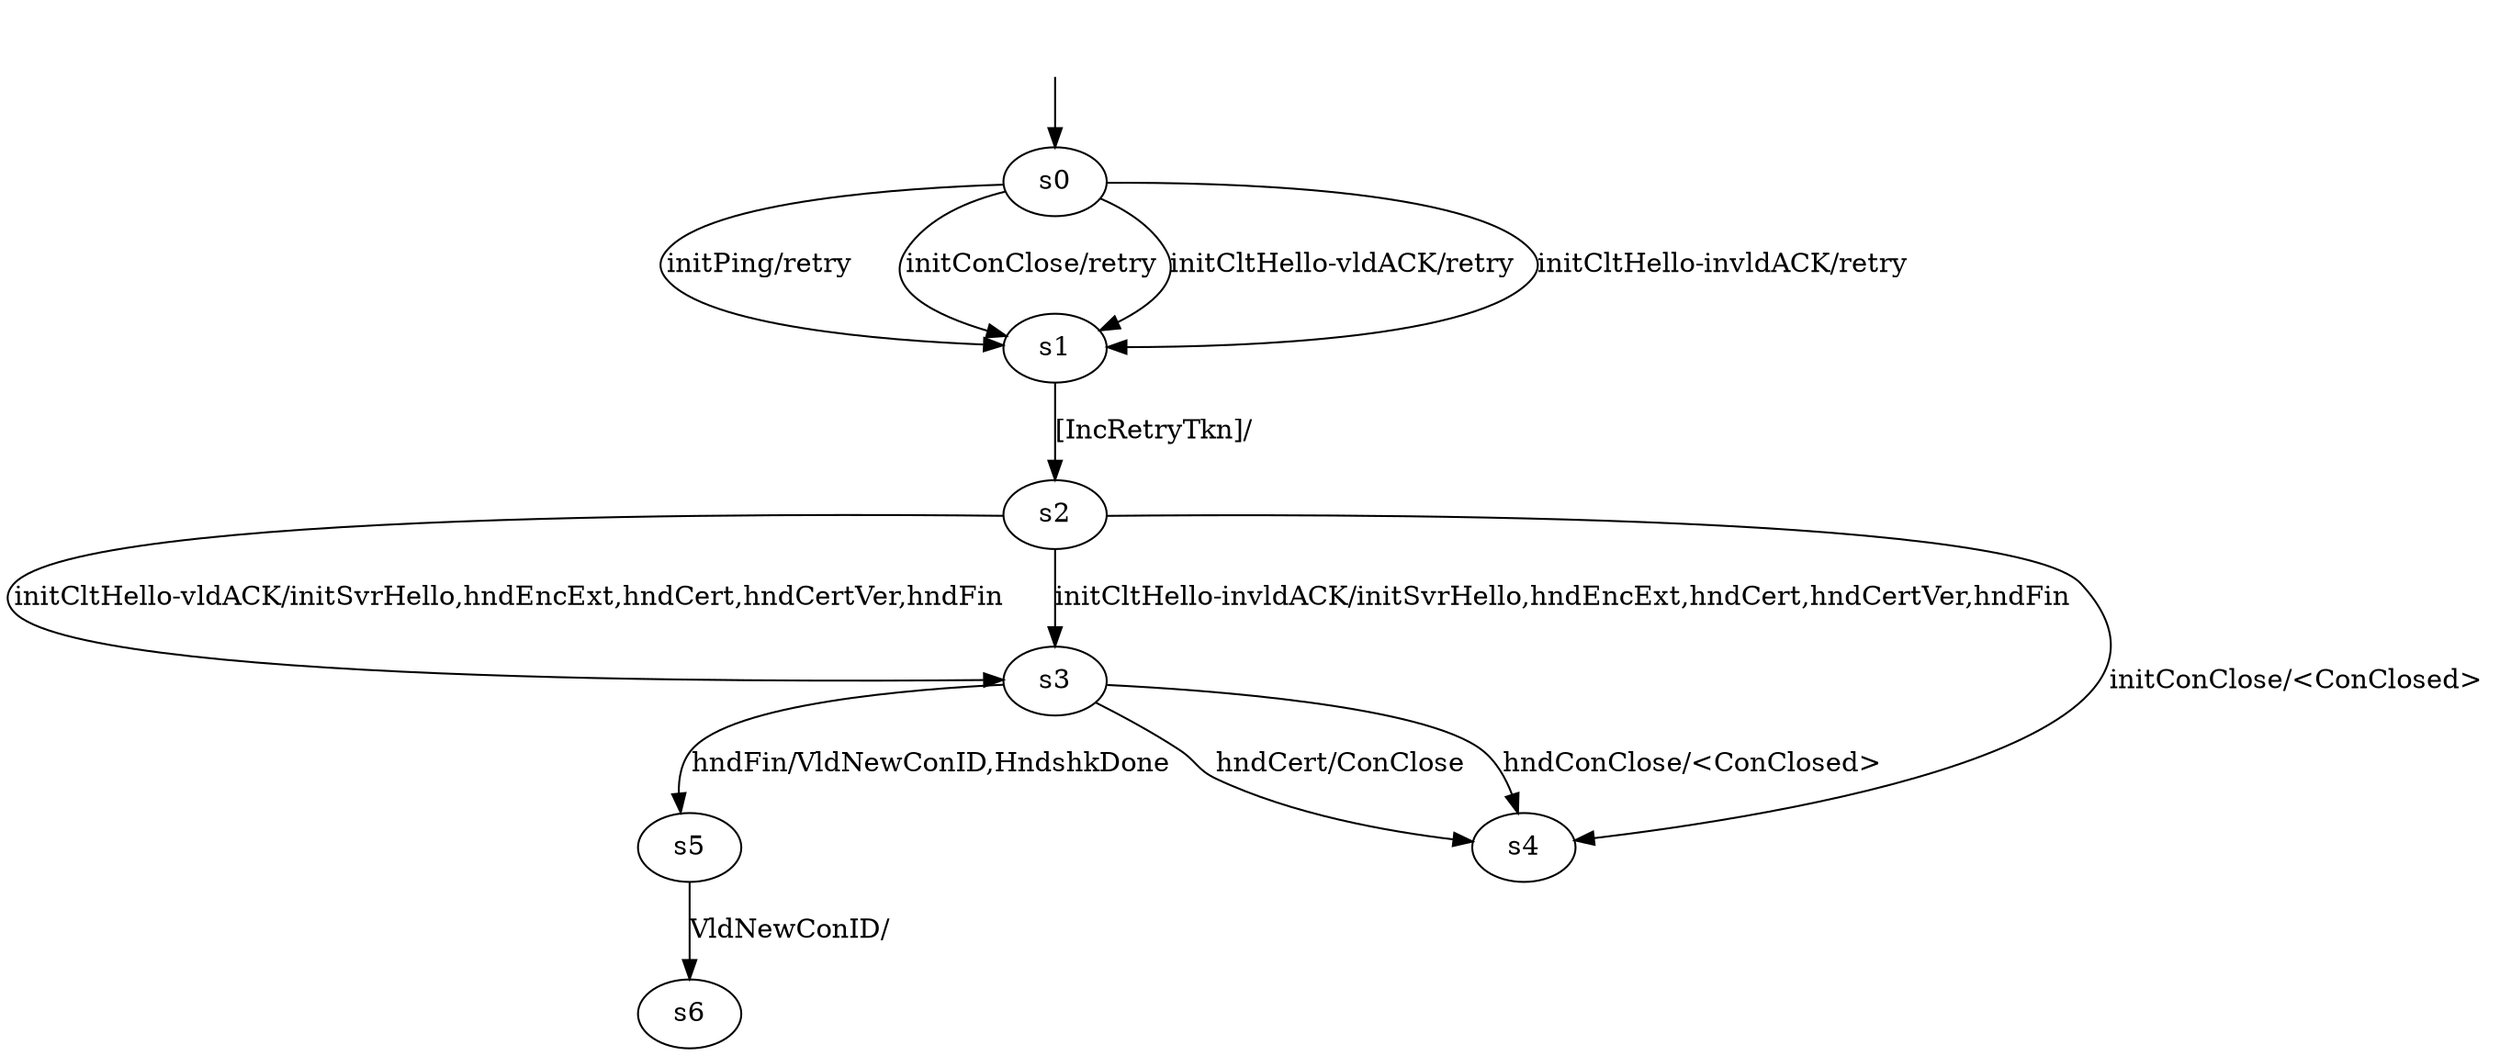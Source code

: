 digraph "quicheModels/quiche-BWR-BWRCA-CS-0/learnedModel" {
s0 [label=s0];
s1 [label=s1];
s2 [label=s2];
s3 [label=s3];
s4 [label=s4];
s5 [label=s5];
s6 [label=s6];
s0 -> s1  [label="initPing/retry "];
s0 -> s1  [label="initConClose/retry "];
s0 -> s1  [label="initCltHello-vldACK/retry "];
s0 -> s1  [label="initCltHello-invldACK/retry "];
s1 -> s2  [label="[IncRetryTkn]/ "];
s2 -> s4  [label="initConClose/<ConClosed> "];
s2 -> s3  [label="initCltHello-vldACK/initSvrHello,hndEncExt,hndCert,hndCertVer,hndFin "];
s2 -> s3  [label="initCltHello-invldACK/initSvrHello,hndEncExt,hndCert,hndCertVer,hndFin "];
s3 -> s5  [label="hndFin/VldNewConID,HndshkDone "];
s3 -> s4  [label="hndConClose/<ConClosed> "];
s3 -> s4  [label="hndCert/ConClose "];
s5 -> s6  [label="VldNewConID/ "];
__start0 [label="", shape=none];
__start0 -> s0  [label=""];
}
